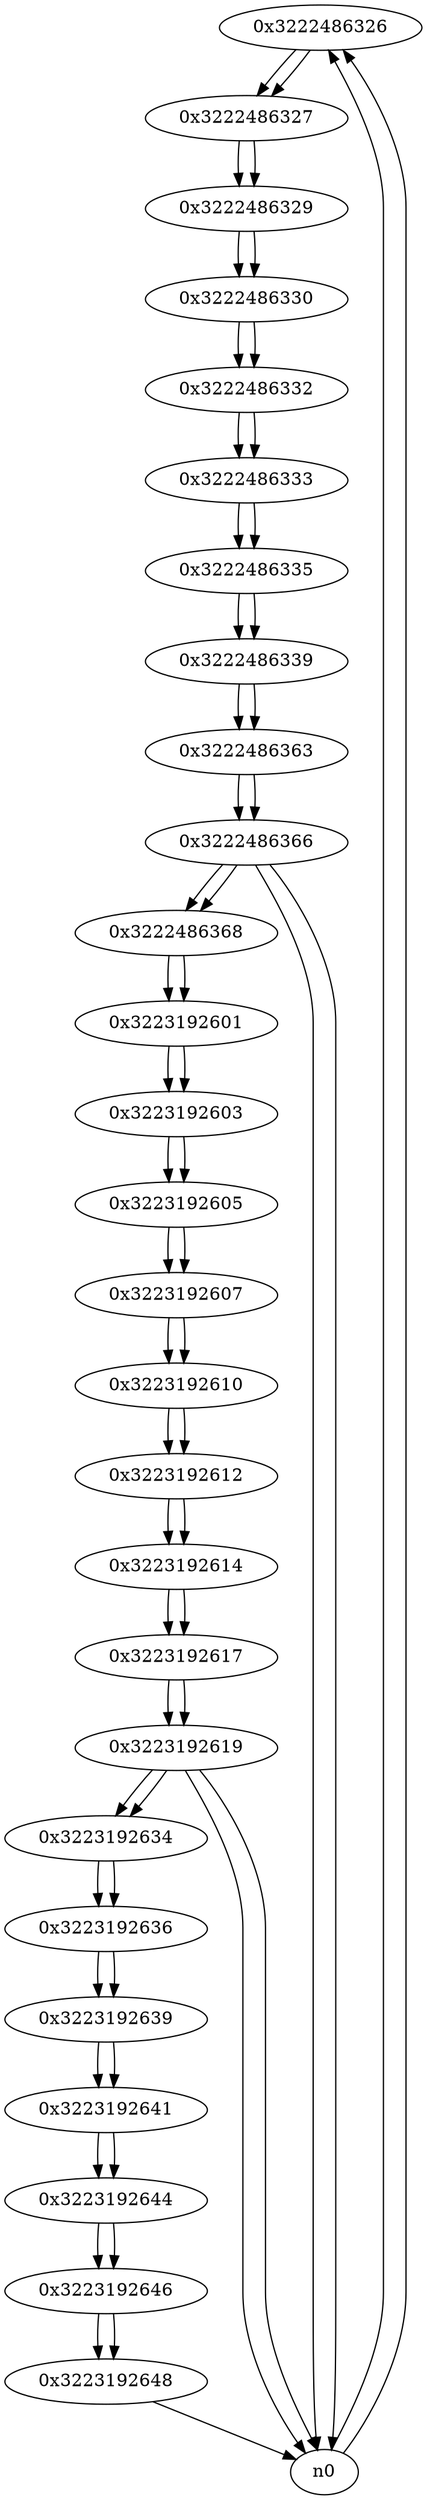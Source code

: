 digraph G{
/* nodes */
  n1 [label="0x3222486326"]
  n2 [label="0x3222486327"]
  n3 [label="0x3222486329"]
  n4 [label="0x3222486330"]
  n5 [label="0x3222486332"]
  n6 [label="0x3222486333"]
  n7 [label="0x3222486335"]
  n8 [label="0x3222486339"]
  n9 [label="0x3222486363"]
  n10 [label="0x3222486366"]
  n11 [label="0x3222486368"]
  n12 [label="0x3223192601"]
  n13 [label="0x3223192603"]
  n14 [label="0x3223192605"]
  n15 [label="0x3223192607"]
  n16 [label="0x3223192610"]
  n17 [label="0x3223192612"]
  n18 [label="0x3223192614"]
  n19 [label="0x3223192617"]
  n20 [label="0x3223192619"]
  n21 [label="0x3223192634"]
  n22 [label="0x3223192636"]
  n23 [label="0x3223192639"]
  n24 [label="0x3223192641"]
  n25 [label="0x3223192644"]
  n26 [label="0x3223192646"]
  n27 [label="0x3223192648"]
/* edges */
n1 -> n2;
n0 -> n1;
n0 -> n1;
n2 -> n3;
n1 -> n2;
n3 -> n4;
n2 -> n3;
n4 -> n5;
n3 -> n4;
n5 -> n6;
n4 -> n5;
n6 -> n7;
n5 -> n6;
n7 -> n8;
n6 -> n7;
n8 -> n9;
n7 -> n8;
n9 -> n10;
n8 -> n9;
n10 -> n11;
n10 -> n0;
n10 -> n0;
n9 -> n10;
n11 -> n12;
n10 -> n11;
n12 -> n13;
n11 -> n12;
n13 -> n14;
n12 -> n13;
n14 -> n15;
n13 -> n14;
n15 -> n16;
n14 -> n15;
n16 -> n17;
n15 -> n16;
n17 -> n18;
n16 -> n17;
n18 -> n19;
n17 -> n18;
n19 -> n20;
n18 -> n19;
n20 -> n21;
n20 -> n0;
n20 -> n0;
n19 -> n20;
n21 -> n22;
n20 -> n21;
n22 -> n23;
n21 -> n22;
n23 -> n24;
n22 -> n23;
n24 -> n25;
n23 -> n24;
n25 -> n26;
n24 -> n25;
n26 -> n27;
n25 -> n26;
n27 -> n0;
n26 -> n27;
}
